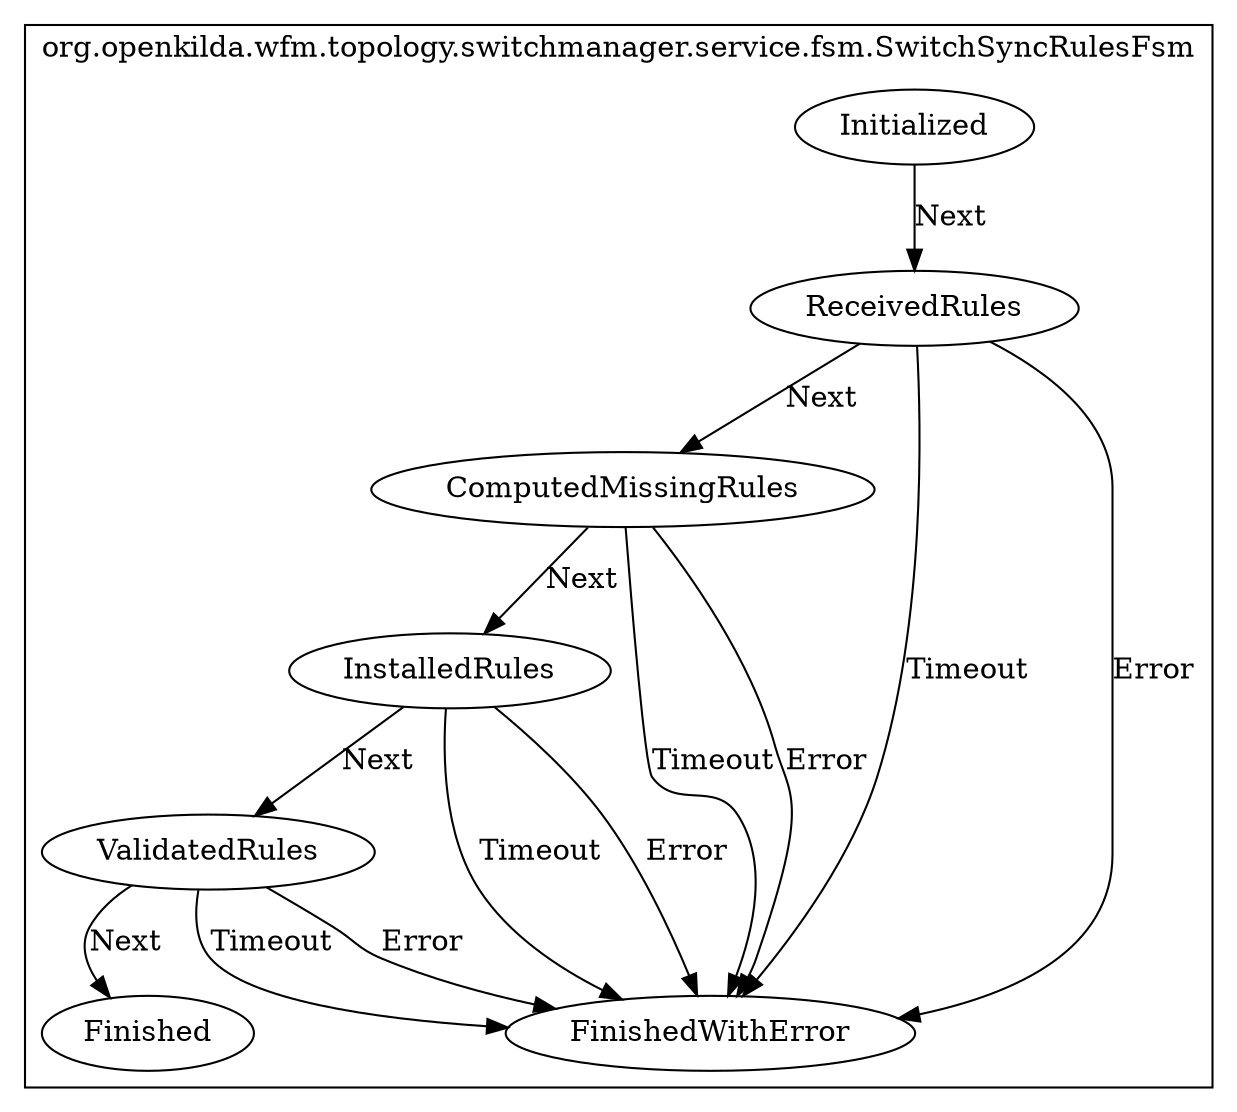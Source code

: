 digraph {
compound=true;
subgraph cluster_StateMachine {
label="org.openkilda.wfm.topology.switchmanager.service.fsm.SwitchSyncRulesFsm";
ComputedMissingRules [label="ComputedMissingRules"];
InstalledRules [label="InstalledRules"];
Finished [label="Finished"];
FinishedWithError [label="FinishedWithError"];
Initialized [label="Initialized"];
ReceivedRules [label="ReceivedRules"];
ValidatedRules [label="ValidatedRules"];

ComputedMissingRules -> InstalledRules [ label="Next"];
ComputedMissingRules -> FinishedWithError [ label="Timeout"];
ComputedMissingRules -> FinishedWithError [ label="Error"];
InstalledRules -> ValidatedRules [ label="Next"];
InstalledRules -> FinishedWithError [ label="Timeout"];
InstalledRules -> FinishedWithError [ label="Error"];
Initialized -> ReceivedRules [ label="Next"];
ReceivedRules -> ComputedMissingRules [ label="Next"];
ReceivedRules -> FinishedWithError [ label="Timeout"];
ReceivedRules -> FinishedWithError [ label="Error"];
ValidatedRules -> Finished [ label="Next"];
ValidatedRules -> FinishedWithError [ label="Timeout"];
ValidatedRules -> FinishedWithError [ label="Error"];}}
